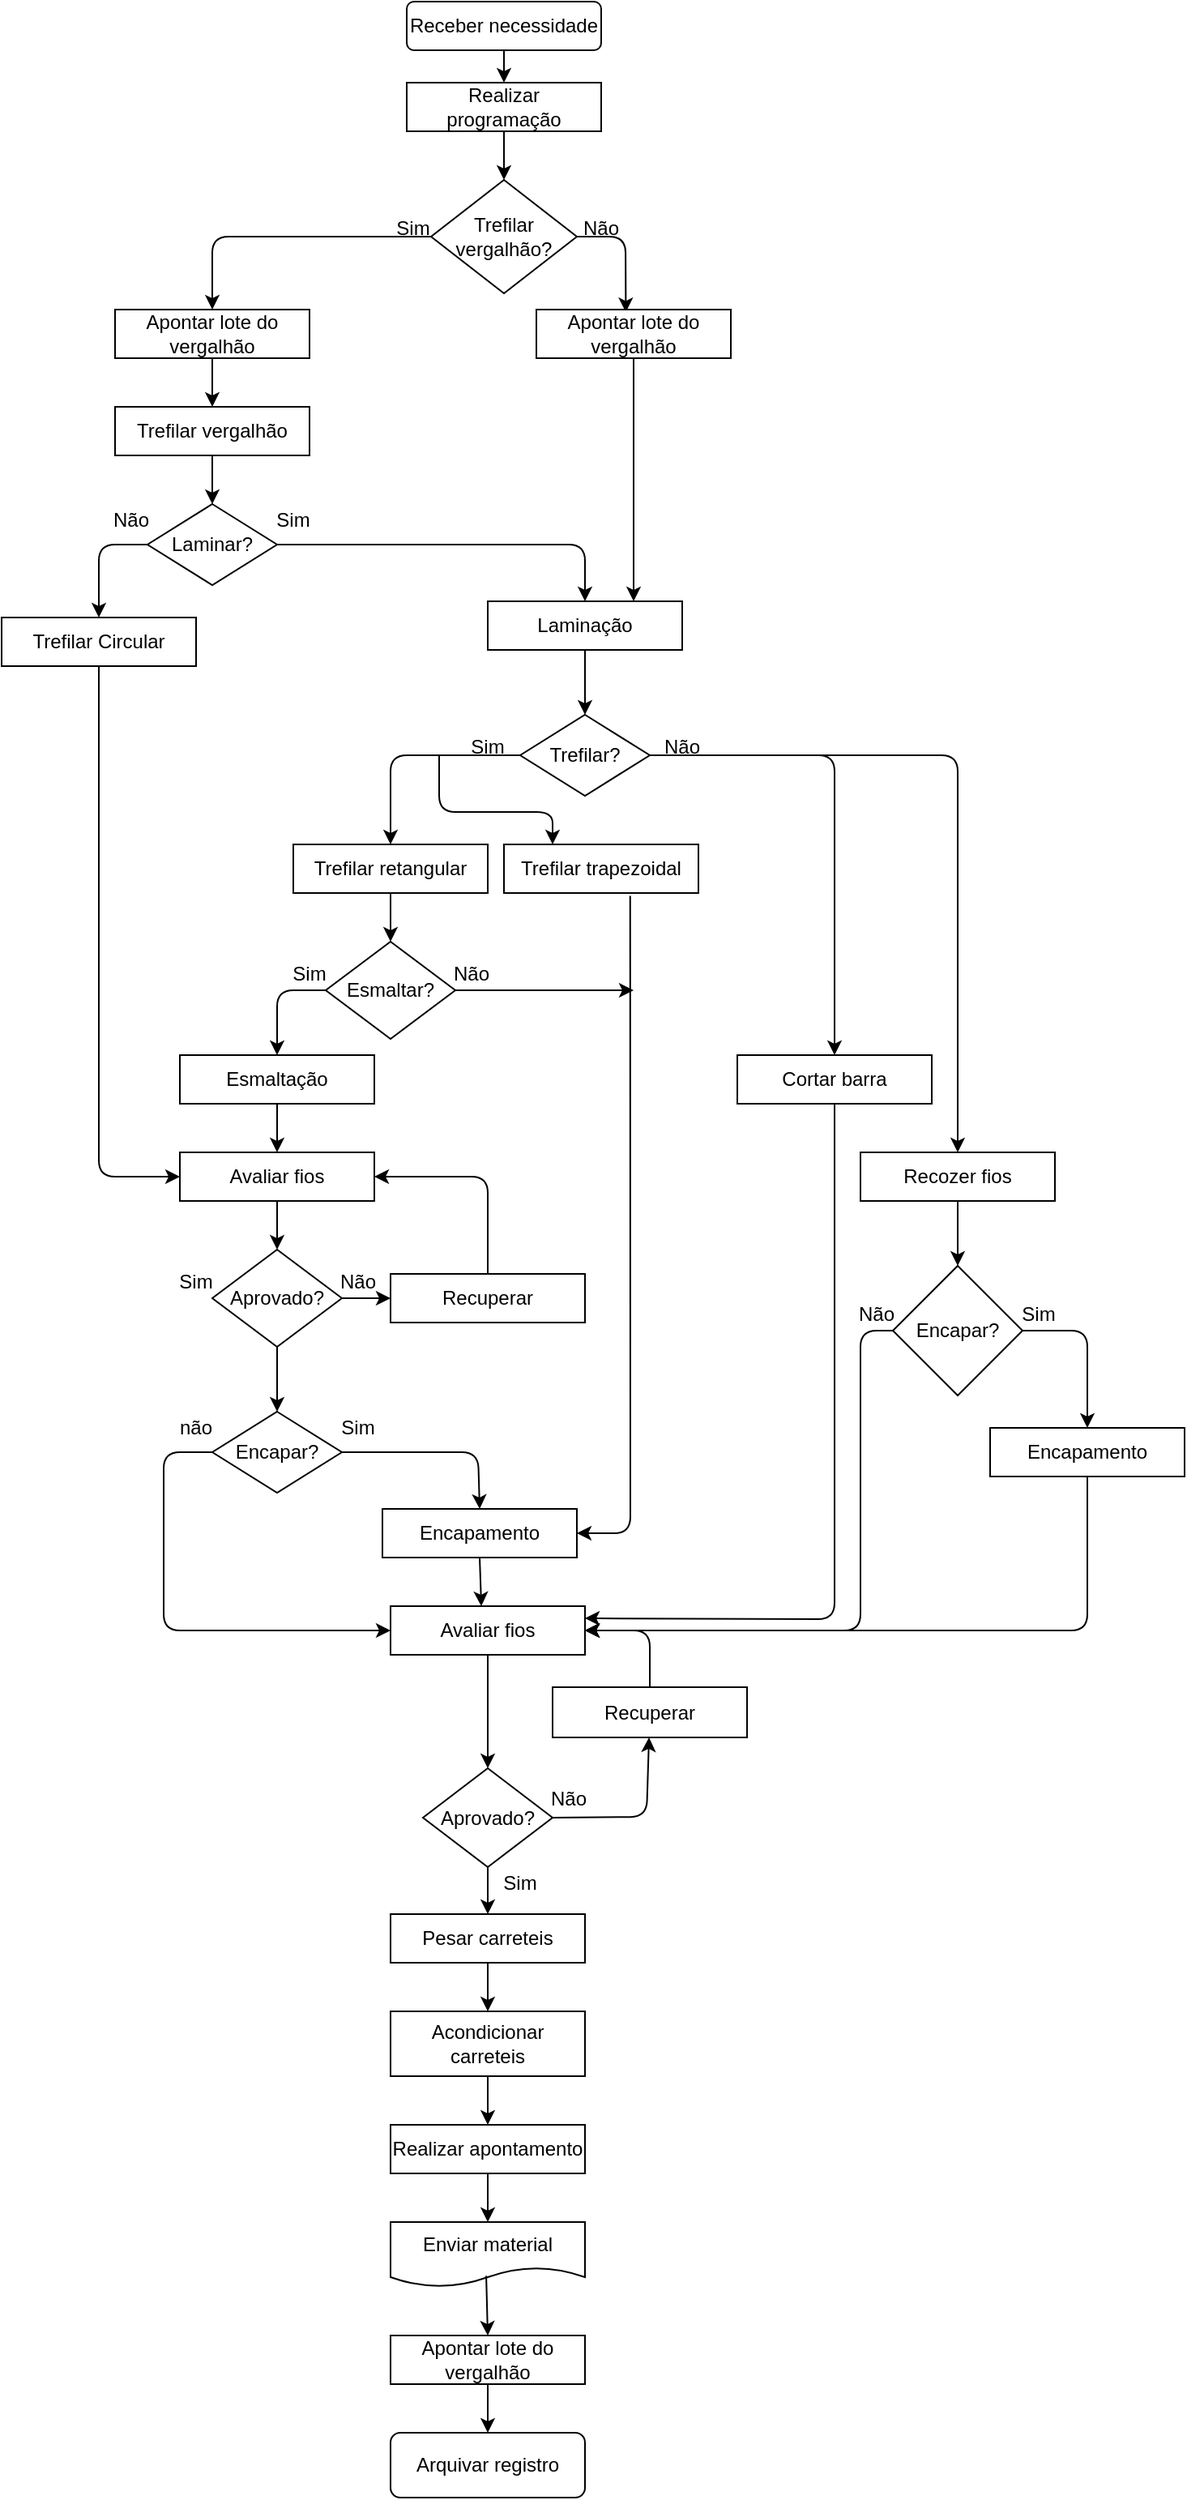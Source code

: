 <mxfile version="15.2.9" type="github">
  <diagram id="8TIHdMgw7f7m4qareFLq" name="Page-1">
    <mxGraphModel dx="981" dy="548" grid="1" gridSize="10" guides="1" tooltips="1" connect="1" arrows="1" fold="1" page="1" pageScale="1" pageWidth="827" pageHeight="1169" math="0" shadow="0">
      <root>
        <mxCell id="0" />
        <mxCell id="1" parent="0" />
        <mxCell id="4vl9060Z3yc6cErM1NKJ-1" value="Receber necessidade" style="rounded=1;whiteSpace=wrap;html=1;" parent="1" vertex="1">
          <mxGeometry x="330" y="50" width="120" height="30" as="geometry" />
        </mxCell>
        <mxCell id="4vl9060Z3yc6cErM1NKJ-2" value="Realizar programação" style="rounded=0;whiteSpace=wrap;html=1;" parent="1" vertex="1">
          <mxGeometry x="330" y="100" width="120" height="30" as="geometry" />
        </mxCell>
        <mxCell id="4vl9060Z3yc6cErM1NKJ-3" value="Trefilar vergalhão?" style="rhombus;whiteSpace=wrap;html=1;" parent="1" vertex="1">
          <mxGeometry x="345" y="160" width="90" height="70" as="geometry" />
        </mxCell>
        <mxCell id="4vl9060Z3yc6cErM1NKJ-4" value="Trefilar vergalhão" style="rounded=0;whiteSpace=wrap;html=1;" parent="1" vertex="1">
          <mxGeometry x="150" y="300" width="120" height="30" as="geometry" />
        </mxCell>
        <mxCell id="4vl9060Z3yc6cErM1NKJ-5" value="Trefilar retangular" style="rounded=0;whiteSpace=wrap;html=1;" parent="1" vertex="1">
          <mxGeometry x="260" y="570" width="120" height="30" as="geometry" />
        </mxCell>
        <mxCell id="4vl9060Z3yc6cErM1NKJ-6" value="Laminar?" style="rhombus;whiteSpace=wrap;html=1;" parent="1" vertex="1">
          <mxGeometry x="170" y="360" width="80" height="50" as="geometry" />
        </mxCell>
        <mxCell id="4vl9060Z3yc6cErM1NKJ-7" value="Trefilar Circular" style="rounded=0;whiteSpace=wrap;html=1;" parent="1" vertex="1">
          <mxGeometry x="80" y="430" width="120" height="30" as="geometry" />
        </mxCell>
        <mxCell id="4vl9060Z3yc6cErM1NKJ-8" value="" style="endArrow=classic;html=1;exitX=0.5;exitY=1;exitDx=0;exitDy=0;" parent="1" source="4vl9060Z3yc6cErM1NKJ-1" edge="1">
          <mxGeometry width="50" height="50" relative="1" as="geometry">
            <mxPoint x="390" y="410" as="sourcePoint" />
            <mxPoint x="390" y="100" as="targetPoint" />
          </mxGeometry>
        </mxCell>
        <mxCell id="4vl9060Z3yc6cErM1NKJ-9" value="" style="endArrow=classic;html=1;exitX=0.5;exitY=1;exitDx=0;exitDy=0;entryX=0.5;entryY=0;entryDx=0;entryDy=0;" parent="1" source="4vl9060Z3yc6cErM1NKJ-2" target="4vl9060Z3yc6cErM1NKJ-3" edge="1">
          <mxGeometry width="50" height="50" relative="1" as="geometry">
            <mxPoint x="400" y="100" as="sourcePoint" />
            <mxPoint x="400" y="120" as="targetPoint" />
          </mxGeometry>
        </mxCell>
        <mxCell id="4vl9060Z3yc6cErM1NKJ-11" value="Sim" style="text;html=1;strokeColor=none;fillColor=none;align=center;verticalAlign=middle;whiteSpace=wrap;rounded=0;" parent="1" vertex="1">
          <mxGeometry x="314" y="180" width="40" height="20" as="geometry" />
        </mxCell>
        <mxCell id="4vl9060Z3yc6cErM1NKJ-13" value="" style="endArrow=classic;html=1;exitX=0.5;exitY=1;exitDx=0;exitDy=0;entryX=0.5;entryY=0;entryDx=0;entryDy=0;" parent="1" source="6UsDdSZFErcFaP8cF_HN-14" target="4vl9060Z3yc6cErM1NKJ-4" edge="1">
          <mxGeometry width="50" height="50" relative="1" as="geometry">
            <mxPoint x="210" y="280" as="sourcePoint" />
            <mxPoint x="460" y="280" as="targetPoint" />
          </mxGeometry>
        </mxCell>
        <mxCell id="4vl9060Z3yc6cErM1NKJ-14" value="Não" style="text;html=1;strokeColor=none;fillColor=none;align=center;verticalAlign=middle;whiteSpace=wrap;rounded=0;" parent="1" vertex="1">
          <mxGeometry x="430" y="180" width="40" height="20" as="geometry" />
        </mxCell>
        <mxCell id="4vl9060Z3yc6cErM1NKJ-16" value="" style="endArrow=classic;html=1;exitX=0;exitY=0.5;exitDx=0;exitDy=0;entryX=0.5;entryY=0;entryDx=0;entryDy=0;" parent="1" source="4vl9060Z3yc6cErM1NKJ-6" target="4vl9060Z3yc6cErM1NKJ-7" edge="1">
          <mxGeometry width="50" height="50" relative="1" as="geometry">
            <mxPoint x="410" y="330" as="sourcePoint" />
            <mxPoint x="460" y="280" as="targetPoint" />
            <Array as="points">
              <mxPoint x="140" y="385" />
            </Array>
          </mxGeometry>
        </mxCell>
        <mxCell id="4vl9060Z3yc6cErM1NKJ-17" value="Não" style="text;html=1;strokeColor=none;fillColor=none;align=center;verticalAlign=middle;whiteSpace=wrap;rounded=0;" parent="1" vertex="1">
          <mxGeometry x="140" y="360" width="40" height="20" as="geometry" />
        </mxCell>
        <mxCell id="4vl9060Z3yc6cErM1NKJ-18" value="" style="endArrow=classic;html=1;exitX=0.5;exitY=1;exitDx=0;exitDy=0;entryX=0.5;entryY=0;entryDx=0;entryDy=0;" parent="1" source="4vl9060Z3yc6cErM1NKJ-4" target="4vl9060Z3yc6cErM1NKJ-6" edge="1">
          <mxGeometry width="50" height="50" relative="1" as="geometry">
            <mxPoint x="410" y="330" as="sourcePoint" />
            <mxPoint x="460" y="280" as="targetPoint" />
          </mxGeometry>
        </mxCell>
        <mxCell id="4vl9060Z3yc6cErM1NKJ-19" value="Laminação" style="rounded=0;whiteSpace=wrap;html=1;" parent="1" vertex="1">
          <mxGeometry x="380" y="420" width="120" height="30" as="geometry" />
        </mxCell>
        <mxCell id="4vl9060Z3yc6cErM1NKJ-20" value="" style="endArrow=classic;html=1;exitX=1;exitY=0.5;exitDx=0;exitDy=0;entryX=0.5;entryY=0;entryDx=0;entryDy=0;" parent="1" source="4vl9060Z3yc6cErM1NKJ-6" target="4vl9060Z3yc6cErM1NKJ-19" edge="1">
          <mxGeometry width="50" height="50" relative="1" as="geometry">
            <mxPoint x="410" y="410" as="sourcePoint" />
            <mxPoint x="460" y="360" as="targetPoint" />
            <Array as="points">
              <mxPoint x="440" y="385" />
            </Array>
          </mxGeometry>
        </mxCell>
        <mxCell id="4vl9060Z3yc6cErM1NKJ-21" value="Sim" style="text;html=1;strokeColor=none;fillColor=none;align=center;verticalAlign=middle;whiteSpace=wrap;rounded=0;" parent="1" vertex="1">
          <mxGeometry x="240" y="360" width="40" height="20" as="geometry" />
        </mxCell>
        <mxCell id="4vl9060Z3yc6cErM1NKJ-23" value="" style="endArrow=classic;html=1;exitX=1;exitY=0.5;exitDx=0;exitDy=0;entryX=0.46;entryY=0.055;entryDx=0;entryDy=0;entryPerimeter=0;" parent="1" source="4vl9060Z3yc6cErM1NKJ-3" target="6UsDdSZFErcFaP8cF_HN-15" edge="1">
          <mxGeometry width="50" height="50" relative="1" as="geometry">
            <mxPoint x="410" y="410" as="sourcePoint" />
            <mxPoint x="474" y="230" as="targetPoint" />
            <Array as="points">
              <mxPoint x="465" y="195" />
            </Array>
          </mxGeometry>
        </mxCell>
        <mxCell id="4vl9060Z3yc6cErM1NKJ-24" value="" style="endArrow=classic;html=1;exitX=0.5;exitY=1;exitDx=0;exitDy=0;entryX=0.75;entryY=0;entryDx=0;entryDy=0;" parent="1" source="6UsDdSZFErcFaP8cF_HN-15" target="4vl9060Z3yc6cErM1NKJ-19" edge="1">
          <mxGeometry width="50" height="50" relative="1" as="geometry">
            <mxPoint x="480" y="280" as="sourcePoint" />
            <mxPoint x="460" y="360" as="targetPoint" />
            <Array as="points" />
          </mxGeometry>
        </mxCell>
        <mxCell id="4vl9060Z3yc6cErM1NKJ-25" value="Trefilar?" style="rhombus;whiteSpace=wrap;html=1;" parent="1" vertex="1">
          <mxGeometry x="400" y="490" width="80" height="50" as="geometry" />
        </mxCell>
        <mxCell id="4vl9060Z3yc6cErM1NKJ-26" value="Trefilar trapezoidal" style="rounded=0;whiteSpace=wrap;html=1;" parent="1" vertex="1">
          <mxGeometry x="390" y="570" width="120" height="30" as="geometry" />
        </mxCell>
        <mxCell id="4vl9060Z3yc6cErM1NKJ-27" value="Cortar barra" style="rounded=0;whiteSpace=wrap;html=1;" parent="1" vertex="1">
          <mxGeometry x="534" y="700" width="120" height="30" as="geometry" />
        </mxCell>
        <mxCell id="4vl9060Z3yc6cErM1NKJ-28" value="" style="endArrow=classic;html=1;entryX=0.5;entryY=0;entryDx=0;entryDy=0;exitX=0.5;exitY=1;exitDx=0;exitDy=0;" parent="1" source="4vl9060Z3yc6cErM1NKJ-19" target="4vl9060Z3yc6cErM1NKJ-25" edge="1">
          <mxGeometry width="50" height="50" relative="1" as="geometry">
            <mxPoint x="460" y="560" as="sourcePoint" />
            <mxPoint x="460" y="530" as="targetPoint" />
          </mxGeometry>
        </mxCell>
        <mxCell id="4vl9060Z3yc6cErM1NKJ-29" value="" style="endArrow=classic;html=1;exitX=0;exitY=0.5;exitDx=0;exitDy=0;entryX=0.5;entryY=0;entryDx=0;entryDy=0;" parent="1" source="4vl9060Z3yc6cErM1NKJ-25" target="4vl9060Z3yc6cErM1NKJ-5" edge="1">
          <mxGeometry width="50" height="50" relative="1" as="geometry">
            <mxPoint x="410" y="580" as="sourcePoint" />
            <mxPoint x="460" y="530" as="targetPoint" />
            <Array as="points">
              <mxPoint x="320" y="515" />
            </Array>
          </mxGeometry>
        </mxCell>
        <mxCell id="4vl9060Z3yc6cErM1NKJ-30" value="" style="endArrow=classic;html=1;exitX=1;exitY=0.5;exitDx=0;exitDy=0;entryX=0.5;entryY=0;entryDx=0;entryDy=0;" parent="1" source="4vl9060Z3yc6cErM1NKJ-25" target="4vl9060Z3yc6cErM1NKJ-27" edge="1">
          <mxGeometry width="50" height="50" relative="1" as="geometry">
            <mxPoint x="410" y="580" as="sourcePoint" />
            <mxPoint x="690" y="630" as="targetPoint" />
            <Array as="points">
              <mxPoint x="594" y="515" />
            </Array>
          </mxGeometry>
        </mxCell>
        <mxCell id="4vl9060Z3yc6cErM1NKJ-31" value="" style="endArrow=classic;html=1;entryX=0.25;entryY=0;entryDx=0;entryDy=0;" parent="1" target="4vl9060Z3yc6cErM1NKJ-26" edge="1">
          <mxGeometry width="50" height="50" relative="1" as="geometry">
            <mxPoint x="350" y="515" as="sourcePoint" />
            <mxPoint x="460" y="780" as="targetPoint" />
            <Array as="points">
              <mxPoint x="350" y="550" />
              <mxPoint x="420" y="550" />
            </Array>
          </mxGeometry>
        </mxCell>
        <mxCell id="4vl9060Z3yc6cErM1NKJ-32" value="Esmaltar?" style="rhombus;whiteSpace=wrap;html=1;" parent="1" vertex="1">
          <mxGeometry x="280" y="630" width="80" height="60" as="geometry" />
        </mxCell>
        <mxCell id="WQl8gfTA_FYCjoSk9qWl-1" value="Sim" style="text;html=1;strokeColor=none;fillColor=none;align=center;verticalAlign=middle;whiteSpace=wrap;rounded=0;" parent="1" vertex="1">
          <mxGeometry x="360" y="500" width="40" height="20" as="geometry" />
        </mxCell>
        <mxCell id="WQl8gfTA_FYCjoSk9qWl-2" value="Não" style="text;html=1;strokeColor=none;fillColor=none;align=center;verticalAlign=middle;whiteSpace=wrap;rounded=0;" parent="1" vertex="1">
          <mxGeometry x="480" y="500" width="40" height="20" as="geometry" />
        </mxCell>
        <mxCell id="WQl8gfTA_FYCjoSk9qWl-3" value="" style="endArrow=classic;html=1;exitX=0.5;exitY=1;exitDx=0;exitDy=0;entryX=0.5;entryY=0;entryDx=0;entryDy=0;" parent="1" source="4vl9060Z3yc6cErM1NKJ-5" target="4vl9060Z3yc6cErM1NKJ-32" edge="1">
          <mxGeometry width="50" height="50" relative="1" as="geometry">
            <mxPoint x="410" y="780" as="sourcePoint" />
            <mxPoint x="460" y="730" as="targetPoint" />
          </mxGeometry>
        </mxCell>
        <mxCell id="WQl8gfTA_FYCjoSk9qWl-4" value="Esmaltação" style="rounded=0;whiteSpace=wrap;html=1;" parent="1" vertex="1">
          <mxGeometry x="190" y="700" width="120" height="30" as="geometry" />
        </mxCell>
        <mxCell id="WQl8gfTA_FYCjoSk9qWl-5" value="" style="endArrow=classic;html=1;exitX=0;exitY=0.5;exitDx=0;exitDy=0;entryX=0.5;entryY=0;entryDx=0;entryDy=0;" parent="1" source="4vl9060Z3yc6cErM1NKJ-32" target="WQl8gfTA_FYCjoSk9qWl-4" edge="1">
          <mxGeometry width="50" height="50" relative="1" as="geometry">
            <mxPoint x="410" y="850" as="sourcePoint" />
            <mxPoint x="460" y="800" as="targetPoint" />
            <Array as="points">
              <mxPoint x="250" y="660" />
            </Array>
          </mxGeometry>
        </mxCell>
        <mxCell id="WQl8gfTA_FYCjoSk9qWl-6" value="Sim" style="text;html=1;strokeColor=none;fillColor=none;align=center;verticalAlign=middle;whiteSpace=wrap;rounded=0;" parent="1" vertex="1">
          <mxGeometry x="250" y="640" width="40" height="20" as="geometry" />
        </mxCell>
        <mxCell id="WQl8gfTA_FYCjoSk9qWl-7" value="Não" style="text;html=1;strokeColor=none;fillColor=none;align=center;verticalAlign=middle;whiteSpace=wrap;rounded=0;" parent="1" vertex="1">
          <mxGeometry x="350" y="640" width="40" height="20" as="geometry" />
        </mxCell>
        <mxCell id="WQl8gfTA_FYCjoSk9qWl-8" value="Avaliar fios" style="rounded=0;whiteSpace=wrap;html=1;" parent="1" vertex="1">
          <mxGeometry x="190" y="760" width="120" height="30" as="geometry" />
        </mxCell>
        <mxCell id="WQl8gfTA_FYCjoSk9qWl-9" value="" style="endArrow=classic;html=1;exitX=0.5;exitY=1;exitDx=0;exitDy=0;entryX=0.5;entryY=0;entryDx=0;entryDy=0;" parent="1" source="WQl8gfTA_FYCjoSk9qWl-4" target="WQl8gfTA_FYCjoSk9qWl-8" edge="1">
          <mxGeometry width="50" height="50" relative="1" as="geometry">
            <mxPoint x="410" y="990" as="sourcePoint" />
            <mxPoint x="460" y="940" as="targetPoint" />
          </mxGeometry>
        </mxCell>
        <mxCell id="WQl8gfTA_FYCjoSk9qWl-10" value="Aprovado?" style="rhombus;whiteSpace=wrap;html=1;" parent="1" vertex="1">
          <mxGeometry x="210" y="820" width="80" height="60" as="geometry" />
        </mxCell>
        <mxCell id="WQl8gfTA_FYCjoSk9qWl-11" value="" style="endArrow=classic;html=1;exitX=0.5;exitY=1;exitDx=0;exitDy=0;entryX=0.5;entryY=0;entryDx=0;entryDy=0;" parent="1" source="WQl8gfTA_FYCjoSk9qWl-8" target="WQl8gfTA_FYCjoSk9qWl-10" edge="1">
          <mxGeometry width="50" height="50" relative="1" as="geometry">
            <mxPoint x="410" y="1120" as="sourcePoint" />
            <mxPoint x="460" y="1070" as="targetPoint" />
          </mxGeometry>
        </mxCell>
        <mxCell id="WQl8gfTA_FYCjoSk9qWl-12" value="Sim" style="text;html=1;strokeColor=none;fillColor=none;align=center;verticalAlign=middle;whiteSpace=wrap;rounded=0;" parent="1" vertex="1">
          <mxGeometry x="180" y="830" width="40" height="20" as="geometry" />
        </mxCell>
        <mxCell id="WQl8gfTA_FYCjoSk9qWl-13" value="Não" style="text;html=1;strokeColor=none;fillColor=none;align=center;verticalAlign=middle;whiteSpace=wrap;rounded=0;" parent="1" vertex="1">
          <mxGeometry x="280" y="830" width="40" height="20" as="geometry" />
        </mxCell>
        <mxCell id="WQl8gfTA_FYCjoSk9qWl-14" value="Recuperar" style="rounded=0;whiteSpace=wrap;html=1;" parent="1" vertex="1">
          <mxGeometry x="320" y="835" width="120" height="30" as="geometry" />
        </mxCell>
        <mxCell id="WQl8gfTA_FYCjoSk9qWl-15" value="" style="endArrow=classic;html=1;exitX=1;exitY=0.5;exitDx=0;exitDy=0;entryX=0;entryY=0.5;entryDx=0;entryDy=0;" parent="1" source="WQl8gfTA_FYCjoSk9qWl-10" target="WQl8gfTA_FYCjoSk9qWl-14" edge="1">
          <mxGeometry width="50" height="50" relative="1" as="geometry">
            <mxPoint x="410" y="1120" as="sourcePoint" />
            <mxPoint x="460" y="1070" as="targetPoint" />
          </mxGeometry>
        </mxCell>
        <mxCell id="WQl8gfTA_FYCjoSk9qWl-16" value="" style="endArrow=classic;html=1;exitX=0.5;exitY=0;exitDx=0;exitDy=0;entryX=1;entryY=0.5;entryDx=0;entryDy=0;" parent="1" source="WQl8gfTA_FYCjoSk9qWl-14" target="WQl8gfTA_FYCjoSk9qWl-8" edge="1">
          <mxGeometry width="50" height="50" relative="1" as="geometry">
            <mxPoint x="410" y="1120" as="sourcePoint" />
            <mxPoint x="460" y="1070" as="targetPoint" />
            <Array as="points">
              <mxPoint x="380" y="775" />
            </Array>
          </mxGeometry>
        </mxCell>
        <mxCell id="WQl8gfTA_FYCjoSk9qWl-17" value="Encapar?" style="rhombus;whiteSpace=wrap;html=1;" parent="1" vertex="1">
          <mxGeometry x="210" y="920" width="80" height="50" as="geometry" />
        </mxCell>
        <mxCell id="WQl8gfTA_FYCjoSk9qWl-18" value="" style="endArrow=classic;html=1;exitX=0.5;exitY=1;exitDx=0;exitDy=0;" parent="1" source="WQl8gfTA_FYCjoSk9qWl-10" target="WQl8gfTA_FYCjoSk9qWl-17" edge="1">
          <mxGeometry width="50" height="50" relative="1" as="geometry">
            <mxPoint x="410" y="1120" as="sourcePoint" />
            <mxPoint x="460" y="1070" as="targetPoint" />
          </mxGeometry>
        </mxCell>
        <mxCell id="WQl8gfTA_FYCjoSk9qWl-19" value="Encapamento" style="rounded=0;whiteSpace=wrap;html=1;" parent="1" vertex="1">
          <mxGeometry x="315" y="980" width="120" height="30" as="geometry" />
        </mxCell>
        <mxCell id="WQl8gfTA_FYCjoSk9qWl-20" value="" style="endArrow=classic;html=1;exitX=1;exitY=0.5;exitDx=0;exitDy=0;entryX=0.5;entryY=0;entryDx=0;entryDy=0;" parent="1" source="WQl8gfTA_FYCjoSk9qWl-17" target="WQl8gfTA_FYCjoSk9qWl-19" edge="1">
          <mxGeometry width="50" height="50" relative="1" as="geometry">
            <mxPoint x="410" y="1260" as="sourcePoint" />
            <mxPoint x="460" y="1210" as="targetPoint" />
            <Array as="points">
              <mxPoint x="374" y="945" />
            </Array>
          </mxGeometry>
        </mxCell>
        <mxCell id="WQl8gfTA_FYCjoSk9qWl-21" value="Sim" style="text;html=1;strokeColor=none;fillColor=none;align=center;verticalAlign=middle;whiteSpace=wrap;rounded=0;" parent="1" vertex="1">
          <mxGeometry x="280" y="920" width="40" height="20" as="geometry" />
        </mxCell>
        <mxCell id="WQl8gfTA_FYCjoSk9qWl-22" value="não" style="text;html=1;strokeColor=none;fillColor=none;align=center;verticalAlign=middle;whiteSpace=wrap;rounded=0;" parent="1" vertex="1">
          <mxGeometry x="180" y="920" width="40" height="20" as="geometry" />
        </mxCell>
        <mxCell id="WQl8gfTA_FYCjoSk9qWl-23" value="Aprovado?" style="rhombus;whiteSpace=wrap;html=1;" parent="1" vertex="1">
          <mxGeometry x="340" y="1140" width="80" height="61" as="geometry" />
        </mxCell>
        <mxCell id="WQl8gfTA_FYCjoSk9qWl-24" value="Avaliar fios" style="rounded=0;whiteSpace=wrap;html=1;" parent="1" vertex="1">
          <mxGeometry x="320" y="1040" width="120" height="30" as="geometry" />
        </mxCell>
        <mxCell id="WQl8gfTA_FYCjoSk9qWl-25" value="" style="endArrow=classic;html=1;exitX=0.5;exitY=1;exitDx=0;exitDy=0;entryX=0.467;entryY=0;entryDx=0;entryDy=0;entryPerimeter=0;" parent="1" source="WQl8gfTA_FYCjoSk9qWl-19" target="WQl8gfTA_FYCjoSk9qWl-24" edge="1">
          <mxGeometry width="50" height="50" relative="1" as="geometry">
            <mxPoint x="410" y="1400" as="sourcePoint" />
            <mxPoint x="430" y="1360" as="targetPoint" />
          </mxGeometry>
        </mxCell>
        <mxCell id="WQl8gfTA_FYCjoSk9qWl-26" value="" style="endArrow=classic;html=1;exitX=0.5;exitY=1;exitDx=0;exitDy=0;entryX=0.5;entryY=0;entryDx=0;entryDy=0;" parent="1" source="WQl8gfTA_FYCjoSk9qWl-24" target="WQl8gfTA_FYCjoSk9qWl-23" edge="1">
          <mxGeometry width="50" height="50" relative="1" as="geometry">
            <mxPoint x="290" y="1470" as="sourcePoint" />
            <mxPoint x="340" y="1420" as="targetPoint" />
          </mxGeometry>
        </mxCell>
        <mxCell id="WQl8gfTA_FYCjoSk9qWl-27" value="Recuperar" style="rounded=0;whiteSpace=wrap;html=1;" parent="1" vertex="1">
          <mxGeometry x="420" y="1090" width="120" height="31" as="geometry" />
        </mxCell>
        <mxCell id="WQl8gfTA_FYCjoSk9qWl-28" value="" style="endArrow=classic;html=1;exitX=1;exitY=0.5;exitDx=0;exitDy=0;" parent="1" source="WQl8gfTA_FYCjoSk9qWl-23" target="WQl8gfTA_FYCjoSk9qWl-27" edge="1">
          <mxGeometry width="50" height="50" relative="1" as="geometry">
            <mxPoint x="290" y="1450" as="sourcePoint" />
            <mxPoint x="340" y="1400" as="targetPoint" />
            <Array as="points">
              <mxPoint x="478" y="1170" />
            </Array>
          </mxGeometry>
        </mxCell>
        <mxCell id="WQl8gfTA_FYCjoSk9qWl-29" value="" style="endArrow=classic;html=1;exitX=0.5;exitY=0;exitDx=0;exitDy=0;entryX=1;entryY=0.5;entryDx=0;entryDy=0;" parent="1" source="WQl8gfTA_FYCjoSk9qWl-27" target="WQl8gfTA_FYCjoSk9qWl-24" edge="1">
          <mxGeometry width="50" height="50" relative="1" as="geometry">
            <mxPoint x="290" y="1470" as="sourcePoint" />
            <mxPoint x="340" y="1420" as="targetPoint" />
            <Array as="points">
              <mxPoint x="480" y="1055" />
            </Array>
          </mxGeometry>
        </mxCell>
        <mxCell id="WQl8gfTA_FYCjoSk9qWl-30" value="Pesar carreteis" style="rounded=0;whiteSpace=wrap;html=1;" parent="1" vertex="1">
          <mxGeometry x="320" y="1230" width="120" height="30" as="geometry" />
        </mxCell>
        <mxCell id="WQl8gfTA_FYCjoSk9qWl-31" value="Não" style="text;html=1;strokeColor=none;fillColor=none;align=center;verticalAlign=middle;whiteSpace=wrap;rounded=0;" parent="1" vertex="1">
          <mxGeometry x="410" y="1149" width="40" height="20" as="geometry" />
        </mxCell>
        <mxCell id="WQl8gfTA_FYCjoSk9qWl-32" value="Sim" style="text;html=1;strokeColor=none;fillColor=none;align=center;verticalAlign=middle;whiteSpace=wrap;rounded=0;" parent="1" vertex="1">
          <mxGeometry x="380" y="1201" width="40" height="20" as="geometry" />
        </mxCell>
        <mxCell id="WQl8gfTA_FYCjoSk9qWl-33" value="" style="endArrow=classic;html=1;entryX=0.5;entryY=0;entryDx=0;entryDy=0;exitX=0.5;exitY=1;exitDx=0;exitDy=0;" parent="1" source="WQl8gfTA_FYCjoSk9qWl-23" target="WQl8gfTA_FYCjoSk9qWl-30" edge="1">
          <mxGeometry width="50" height="50" relative="1" as="geometry">
            <mxPoint x="330" y="1180" as="sourcePoint" />
            <mxPoint x="340" y="1470" as="targetPoint" />
            <Array as="points" />
          </mxGeometry>
        </mxCell>
        <mxCell id="WQl8gfTA_FYCjoSk9qWl-34" value="Acondicionar carreteis" style="rounded=0;whiteSpace=wrap;html=1;" parent="1" vertex="1">
          <mxGeometry x="320" y="1290" width="120" height="40" as="geometry" />
        </mxCell>
        <mxCell id="WQl8gfTA_FYCjoSk9qWl-35" value="Realizar apontamento" style="rounded=0;whiteSpace=wrap;html=1;" parent="1" vertex="1">
          <mxGeometry x="320" y="1360" width="120" height="30" as="geometry" />
        </mxCell>
        <mxCell id="WQl8gfTA_FYCjoSk9qWl-36" value="" style="endArrow=classic;html=1;entryX=0.5;entryY=0;entryDx=0;entryDy=0;exitX=0;exitY=0.75;exitDx=0;exitDy=0;" parent="1" source="WQl8gfTA_FYCjoSk9qWl-2" target="WQl8gfTA_FYCjoSk9qWl-37" edge="1">
          <mxGeometry width="50" height="50" relative="1" as="geometry">
            <mxPoint x="580" y="510" as="sourcePoint" />
            <mxPoint x="680" y="1550" as="targetPoint" />
            <Array as="points">
              <mxPoint x="670" y="515" />
              <mxPoint x="670" y="750" />
            </Array>
          </mxGeometry>
        </mxCell>
        <mxCell id="WQl8gfTA_FYCjoSk9qWl-37" value="Recozer fios" style="rounded=0;whiteSpace=wrap;html=1;" parent="1" vertex="1">
          <mxGeometry x="610" y="760" width="120" height="30" as="geometry" />
        </mxCell>
        <mxCell id="WQl8gfTA_FYCjoSk9qWl-39" value="" style="endArrow=classic;html=1;exitX=0.5;exitY=1;exitDx=0;exitDy=0;entryX=1;entryY=0.25;entryDx=0;entryDy=0;" parent="1" source="4vl9060Z3yc6cErM1NKJ-27" target="WQl8gfTA_FYCjoSk9qWl-24" edge="1">
          <mxGeometry width="50" height="50" relative="1" as="geometry">
            <mxPoint x="280" y="700" as="sourcePoint" />
            <mxPoint x="520" y="930" as="targetPoint" />
            <Array as="points">
              <mxPoint x="594" y="1048" />
            </Array>
          </mxGeometry>
        </mxCell>
        <mxCell id="WQl8gfTA_FYCjoSk9qWl-40" value="" style="endArrow=classic;html=1;exitX=0.649;exitY=1.059;exitDx=0;exitDy=0;entryX=1;entryY=0.5;entryDx=0;entryDy=0;exitPerimeter=0;" parent="1" source="4vl9060Z3yc6cErM1NKJ-26" target="WQl8gfTA_FYCjoSk9qWl-19" edge="1">
          <mxGeometry width="50" height="50" relative="1" as="geometry">
            <mxPoint x="280" y="940" as="sourcePoint" />
            <mxPoint x="500" y="1200" as="targetPoint" />
            <Array as="points">
              <mxPoint x="468" y="995" />
            </Array>
          </mxGeometry>
        </mxCell>
        <mxCell id="WQl8gfTA_FYCjoSk9qWl-41" value="" style="endArrow=classic;html=1;exitX=0.25;exitY=1;exitDx=0;exitDy=0;" parent="1" source="WQl8gfTA_FYCjoSk9qWl-7" edge="1">
          <mxGeometry width="50" height="50" relative="1" as="geometry">
            <mxPoint x="330" y="890" as="sourcePoint" />
            <mxPoint x="470" y="660" as="targetPoint" />
          </mxGeometry>
        </mxCell>
        <mxCell id="WQl8gfTA_FYCjoSk9qWl-42" value="" style="endArrow=classic;html=1;entryX=0.5;entryY=0;entryDx=0;entryDy=0;exitX=0;exitY=0.5;exitDx=0;exitDy=0;" parent="1" source="4vl9060Z3yc6cErM1NKJ-3" target="6UsDdSZFErcFaP8cF_HN-14" edge="1">
          <mxGeometry width="50" height="50" relative="1" as="geometry">
            <mxPoint x="340" y="190" as="sourcePoint" />
            <mxPoint x="210" y="220" as="targetPoint" />
            <Array as="points">
              <mxPoint x="210" y="195" />
            </Array>
          </mxGeometry>
        </mxCell>
        <mxCell id="WQl8gfTA_FYCjoSk9qWl-45" value="Enviar material" style="shape=document;whiteSpace=wrap;html=1;boundedLbl=1;" parent="1" vertex="1">
          <mxGeometry x="320" y="1420" width="120" height="40" as="geometry" />
        </mxCell>
        <mxCell id="WQl8gfTA_FYCjoSk9qWl-47" value="Arquivar registro" style="rounded=1;whiteSpace=wrap;html=1;" parent="1" vertex="1">
          <mxGeometry x="320" y="1550" width="120" height="40" as="geometry" />
        </mxCell>
        <mxCell id="WQl8gfTA_FYCjoSk9qWl-48" value="" style="endArrow=classic;html=1;exitX=0.5;exitY=1;exitDx=0;exitDy=0;" parent="1" source="WQl8gfTA_FYCjoSk9qWl-30" target="WQl8gfTA_FYCjoSk9qWl-34" edge="1">
          <mxGeometry width="50" height="50" relative="1" as="geometry">
            <mxPoint x="440" y="1400" as="sourcePoint" />
            <mxPoint x="490" y="1350" as="targetPoint" />
          </mxGeometry>
        </mxCell>
        <mxCell id="WQl8gfTA_FYCjoSk9qWl-51" value="" style="endArrow=classic;html=1;exitX=0.5;exitY=1;exitDx=0;exitDy=0;entryX=0.5;entryY=0;entryDx=0;entryDy=0;" parent="1" source="WQl8gfTA_FYCjoSk9qWl-34" target="WQl8gfTA_FYCjoSk9qWl-35" edge="1">
          <mxGeometry width="50" height="50" relative="1" as="geometry">
            <mxPoint x="440" y="1390" as="sourcePoint" />
            <mxPoint x="490" y="1340" as="targetPoint" />
          </mxGeometry>
        </mxCell>
        <mxCell id="WQl8gfTA_FYCjoSk9qWl-52" value="" style="endArrow=classic;html=1;exitX=0.5;exitY=1;exitDx=0;exitDy=0;" parent="1" source="WQl8gfTA_FYCjoSk9qWl-35" target="WQl8gfTA_FYCjoSk9qWl-45" edge="1">
          <mxGeometry width="50" height="50" relative="1" as="geometry">
            <mxPoint x="440" y="1390" as="sourcePoint" />
            <mxPoint x="490" y="1340" as="targetPoint" />
          </mxGeometry>
        </mxCell>
        <mxCell id="WQl8gfTA_FYCjoSk9qWl-53" value="" style="endArrow=classic;html=1;entryX=0.5;entryY=0;entryDx=0;entryDy=0;exitX=0.492;exitY=0.83;exitDx=0;exitDy=0;exitPerimeter=0;" parent="1" source="WQl8gfTA_FYCjoSk9qWl-45" edge="1">
          <mxGeometry width="50" height="50" relative="1" as="geometry">
            <mxPoint x="380" y="1460" as="sourcePoint" />
            <mxPoint x="380" y="1490" as="targetPoint" />
          </mxGeometry>
        </mxCell>
        <mxCell id="WQl8gfTA_FYCjoSk9qWl-54" value="" style="endArrow=classic;html=1;exitX=0.5;exitY=1;exitDx=0;exitDy=0;" parent="1" edge="1">
          <mxGeometry width="50" height="50" relative="1" as="geometry">
            <mxPoint x="380" y="1520" as="sourcePoint" />
            <mxPoint x="380" y="1550" as="targetPoint" />
          </mxGeometry>
        </mxCell>
        <mxCell id="WQl8gfTA_FYCjoSk9qWl-55" value="" style="endArrow=classic;html=1;exitX=0.5;exitY=1;exitDx=0;exitDy=0;entryX=0;entryY=0.5;entryDx=0;entryDy=0;" parent="1" source="4vl9060Z3yc6cErM1NKJ-7" target="WQl8gfTA_FYCjoSk9qWl-8" edge="1">
          <mxGeometry width="50" height="50" relative="1" as="geometry">
            <mxPoint x="380" y="650" as="sourcePoint" />
            <mxPoint x="430" y="600" as="targetPoint" />
            <Array as="points">
              <mxPoint x="140" y="775" />
            </Array>
          </mxGeometry>
        </mxCell>
        <mxCell id="WQl8gfTA_FYCjoSk9qWl-56" value="" style="endArrow=classic;html=1;exitX=0;exitY=0.5;exitDx=0;exitDy=0;entryX=0;entryY=0.5;entryDx=0;entryDy=0;" parent="1" source="WQl8gfTA_FYCjoSk9qWl-17" target="WQl8gfTA_FYCjoSk9qWl-24" edge="1">
          <mxGeometry width="50" height="50" relative="1" as="geometry">
            <mxPoint x="380" y="1060" as="sourcePoint" />
            <mxPoint x="430" y="1010" as="targetPoint" />
            <Array as="points">
              <mxPoint x="180" y="945" />
              <mxPoint x="180" y="1055" />
            </Array>
          </mxGeometry>
        </mxCell>
        <mxCell id="6UsDdSZFErcFaP8cF_HN-4" value="Encapar?" style="rhombus;whiteSpace=wrap;html=1;" vertex="1" parent="1">
          <mxGeometry x="630" y="830" width="80" height="80" as="geometry" />
        </mxCell>
        <mxCell id="6UsDdSZFErcFaP8cF_HN-5" value="" style="endArrow=classic;html=1;exitX=0.5;exitY=1;exitDx=0;exitDy=0;entryX=0.5;entryY=0;entryDx=0;entryDy=0;" edge="1" parent="1" source="WQl8gfTA_FYCjoSk9qWl-37" target="6UsDdSZFErcFaP8cF_HN-4">
          <mxGeometry width="50" height="50" relative="1" as="geometry">
            <mxPoint x="390" y="910" as="sourcePoint" />
            <mxPoint x="670" y="900" as="targetPoint" />
          </mxGeometry>
        </mxCell>
        <mxCell id="6UsDdSZFErcFaP8cF_HN-7" value="" style="endArrow=classic;html=1;exitX=1;exitY=0.5;exitDx=0;exitDy=0;entryX=0.5;entryY=0;entryDx=0;entryDy=0;" edge="1" parent="1" source="6UsDdSZFErcFaP8cF_HN-4" target="6UsDdSZFErcFaP8cF_HN-10">
          <mxGeometry width="50" height="50" relative="1" as="geometry">
            <mxPoint x="700" y="1040" as="sourcePoint" />
            <mxPoint x="720" y="1100" as="targetPoint" />
            <Array as="points">
              <mxPoint x="750" y="870" />
            </Array>
          </mxGeometry>
        </mxCell>
        <mxCell id="6UsDdSZFErcFaP8cF_HN-8" value="Sim" style="text;html=1;strokeColor=none;fillColor=none;align=center;verticalAlign=middle;whiteSpace=wrap;rounded=0;" vertex="1" parent="1">
          <mxGeometry x="700" y="850" width="40" height="20" as="geometry" />
        </mxCell>
        <mxCell id="6UsDdSZFErcFaP8cF_HN-9" value="Não" style="text;html=1;strokeColor=none;fillColor=none;align=center;verticalAlign=middle;whiteSpace=wrap;rounded=0;" vertex="1" parent="1">
          <mxGeometry x="600" y="850" width="40" height="20" as="geometry" />
        </mxCell>
        <mxCell id="6UsDdSZFErcFaP8cF_HN-10" value="Encapamento" style="rounded=0;whiteSpace=wrap;html=1;" vertex="1" parent="1">
          <mxGeometry x="690" y="930" width="120" height="30" as="geometry" />
        </mxCell>
        <mxCell id="6UsDdSZFErcFaP8cF_HN-11" value="" style="endArrow=classic;html=1;exitX=0.75;exitY=1;exitDx=0;exitDy=0;entryX=1;entryY=0.5;entryDx=0;entryDy=0;" edge="1" parent="1" source="6UsDdSZFErcFaP8cF_HN-9" target="WQl8gfTA_FYCjoSk9qWl-24">
          <mxGeometry width="50" height="50" relative="1" as="geometry">
            <mxPoint x="390" y="980" as="sourcePoint" />
            <mxPoint x="440" y="930" as="targetPoint" />
            <Array as="points">
              <mxPoint x="610" y="870" />
              <mxPoint x="610" y="1055" />
            </Array>
          </mxGeometry>
        </mxCell>
        <mxCell id="6UsDdSZFErcFaP8cF_HN-12" value="" style="endArrow=classic;html=1;exitX=0.5;exitY=1;exitDx=0;exitDy=0;entryX=1;entryY=0.5;entryDx=0;entryDy=0;" edge="1" parent="1" source="6UsDdSZFErcFaP8cF_HN-10" target="WQl8gfTA_FYCjoSk9qWl-24">
          <mxGeometry width="50" height="50" relative="1" as="geometry">
            <mxPoint x="390" y="980" as="sourcePoint" />
            <mxPoint x="440" y="930" as="targetPoint" />
            <Array as="points">
              <mxPoint x="750" y="1055" />
            </Array>
          </mxGeometry>
        </mxCell>
        <mxCell id="6UsDdSZFErcFaP8cF_HN-13" value="Apontar lote do vergalhão" style="rounded=0;whiteSpace=wrap;html=1;" vertex="1" parent="1">
          <mxGeometry x="320" y="1490" width="120" height="30" as="geometry" />
        </mxCell>
        <mxCell id="6UsDdSZFErcFaP8cF_HN-14" value="Apontar lote do vergalhão" style="rounded=0;whiteSpace=wrap;html=1;" vertex="1" parent="1">
          <mxGeometry x="150" y="240" width="120" height="30" as="geometry" />
        </mxCell>
        <mxCell id="6UsDdSZFErcFaP8cF_HN-15" value="Apontar lote do vergalhão" style="rounded=0;whiteSpace=wrap;html=1;" vertex="1" parent="1">
          <mxGeometry x="410" y="240" width="120" height="30" as="geometry" />
        </mxCell>
      </root>
    </mxGraphModel>
  </diagram>
</mxfile>
